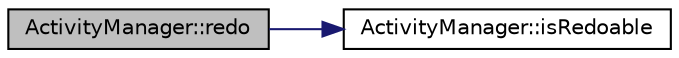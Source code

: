 digraph "ActivityManager::redo"
{
 // LATEX_PDF_SIZE
  edge [fontname="Helvetica",fontsize="10",labelfontname="Helvetica",labelfontsize="10"];
  node [fontname="Helvetica",fontsize="10",shape=record];
  rankdir="LR";
  Node1 [label="ActivityManager::redo",height=0.2,width=0.4,color="black", fillcolor="grey75", style="filled", fontcolor="black",tooltip="Redo last undone activity if exists."];
  Node1 -> Node2 [color="midnightblue",fontsize="10",style="solid",fontname="Helvetica"];
  Node2 [label="ActivityManager::isRedoable",height=0.2,width=0.4,color="black", fillcolor="white", style="filled",URL="$class_activity_manager.html#afdb1255e34e57a484fc1b41dd1a2d11b",tooltip="See if redoing is available."];
}
